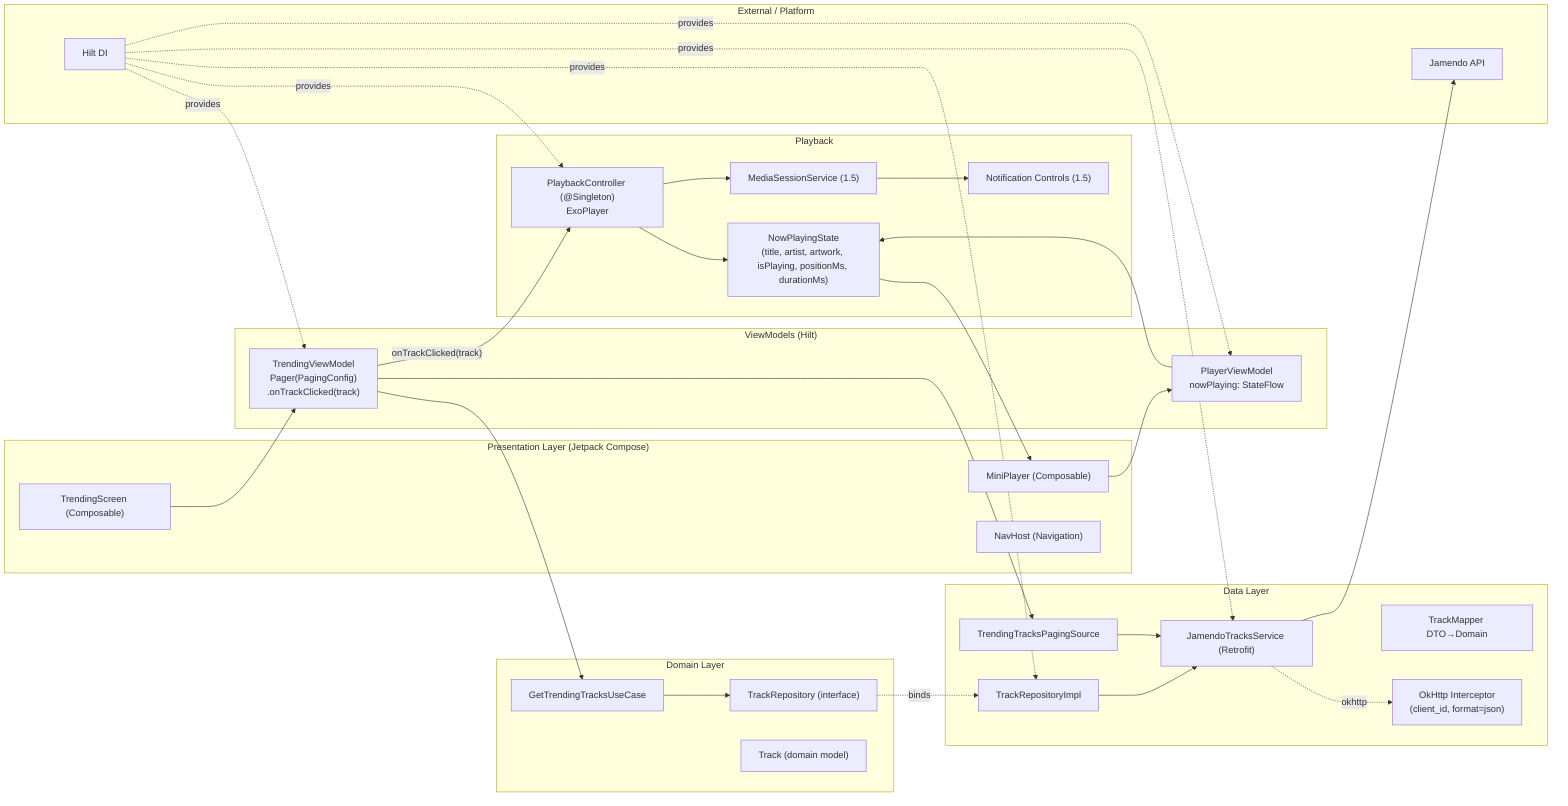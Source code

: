 graph LR
  subgraph UI["Presentation Layer (Jetpack Compose)"]
    TScreen["TrendingScreen (Composable)"]
    MiniPlayer["MiniPlayer (Composable)"]
    Nav["NavHost (Navigation)"]
  end

  subgraph VM["ViewModels (Hilt)"]
    TVM["TrendingViewModel\nPager(PagingConfig)\n.onTrackClicked(track)"]
    PVM["PlayerViewModel\nnowPlaying: StateFlow"]
  end

  subgraph Domain["Domain Layer"]
    UseCase["GetTrendingTracksUseCase"]
    RepoIface["TrackRepository (interface)"]
    Model["Track (domain model)"]
  end

  subgraph Data["Data Layer"]
    RepoImpl["TrackRepositoryImpl"]
    PagingSrc["TrendingTracksPagingSource"]
    Mapper["TrackMapper DTO→Domain"]
    Service["JamendoTracksService (Retrofit)"]
    Interceptor["OkHttp Interceptor\n(client_id, format=json)"]
  end

  subgraph Playback["Playback"]
    Ctrl["PlaybackController (@Singleton)\nExoPlayer"]
    State["NowPlayingState\n(title, artist, artwork, isPlaying, positionMs, durationMs)"]
    ServiceMS["MediaSessionService (1.5)"]
    Notif["Notification Controls (1.5)"]
  end

  subgraph Infra["External / Platform"]
    Jamendo["Jamendo API"]
    Hilt["Hilt DI"]
  end

  %% Wiring
  TScreen --> TVM
  MiniPlayer --> PVM
  TVM --> UseCase
  UseCase --> RepoIface
  RepoIface -.binds.-> RepoImpl
  TVM --> PagingSrc
  RepoImpl --> Service
  PagingSrc --> Service
  Service --> Jamendo
  Service -.okhttp.-> Interceptor

  %% Playback wiring
  TVM -- onTrackClicked(track) --> Ctrl
  Ctrl --> State
  PVM --> State
  State --> MiniPlayer
  Ctrl --> ServiceMS
  ServiceMS --> Notif

  %% DI
  Hilt -.provides.-> TVM
  Hilt -.provides.-> PVM
  Hilt -.provides.-> RepoImpl
  Hilt -.provides.-> Service
  Hilt -.provides.-> Ctrl